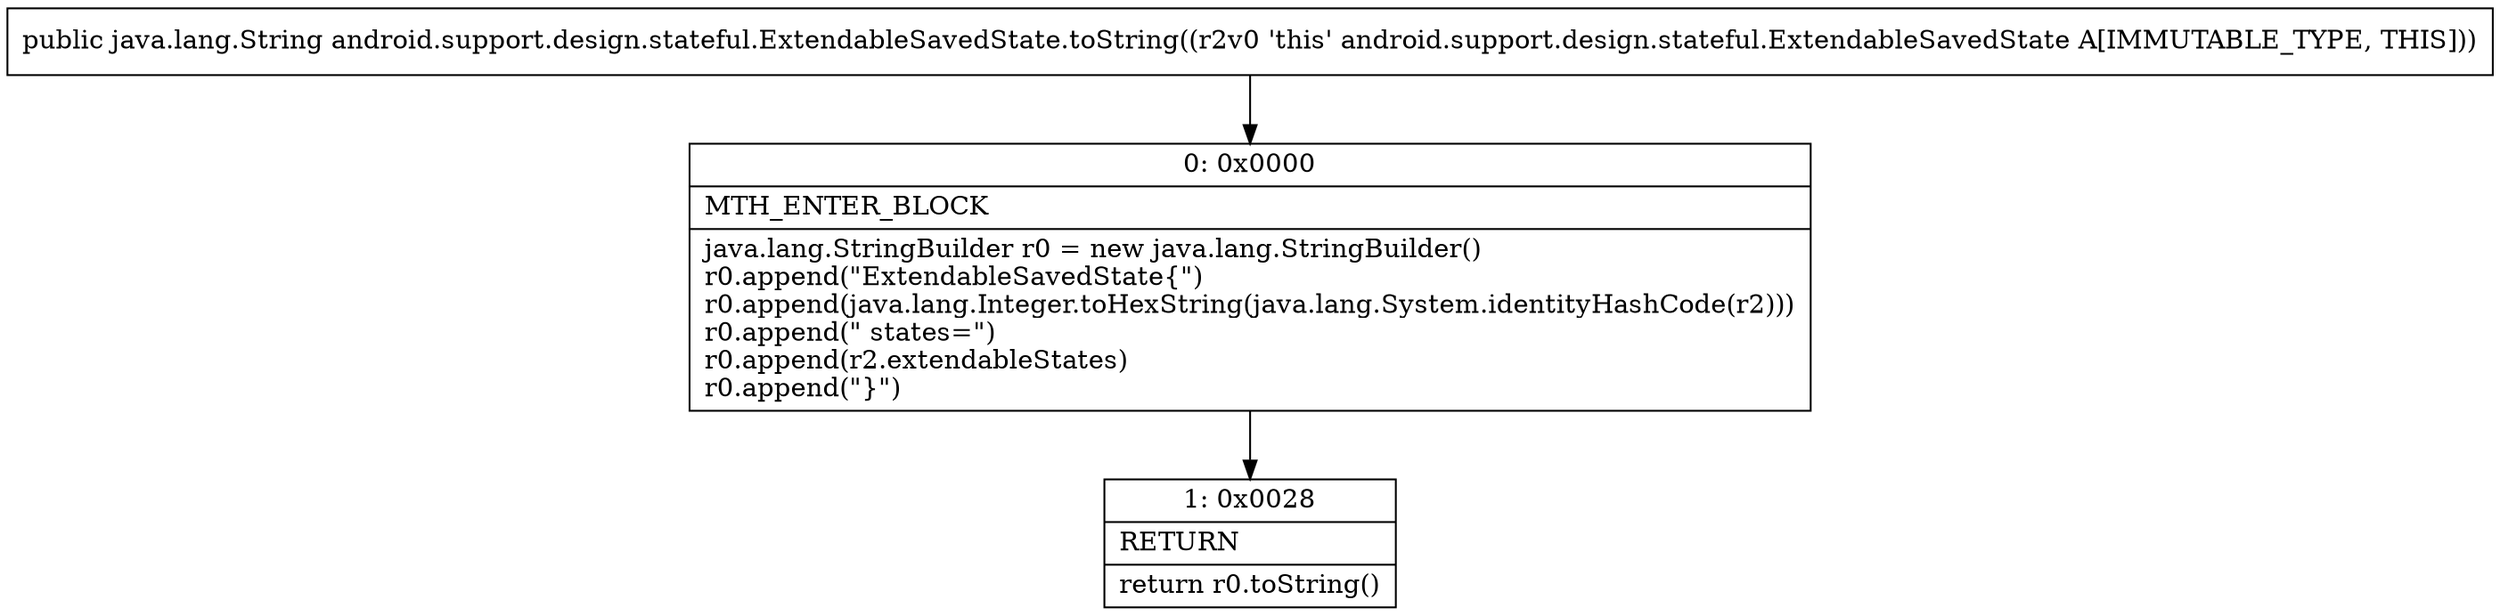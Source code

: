digraph "CFG forandroid.support.design.stateful.ExtendableSavedState.toString()Ljava\/lang\/String;" {
Node_0 [shape=record,label="{0\:\ 0x0000|MTH_ENTER_BLOCK\l|java.lang.StringBuilder r0 = new java.lang.StringBuilder()\lr0.append(\"ExtendableSavedState\{\")\lr0.append(java.lang.Integer.toHexString(java.lang.System.identityHashCode(r2)))\lr0.append(\" states=\")\lr0.append(r2.extendableStates)\lr0.append(\"\}\")\l}"];
Node_1 [shape=record,label="{1\:\ 0x0028|RETURN\l|return r0.toString()\l}"];
MethodNode[shape=record,label="{public java.lang.String android.support.design.stateful.ExtendableSavedState.toString((r2v0 'this' android.support.design.stateful.ExtendableSavedState A[IMMUTABLE_TYPE, THIS])) }"];
MethodNode -> Node_0;
Node_0 -> Node_1;
}

